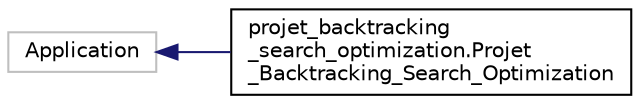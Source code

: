 digraph "Graphical Class Hierarchy"
{
  edge [fontname="Helvetica",fontsize="10",labelfontname="Helvetica",labelfontsize="10"];
  node [fontname="Helvetica",fontsize="10",shape=record];
  rankdir="LR";
  Node7 [label="Application",height=0.2,width=0.4,color="grey75", fillcolor="white", style="filled"];
  Node7 -> Node0 [dir="back",color="midnightblue",fontsize="10",style="solid",fontname="Helvetica"];
  Node0 [label="projet_backtracking\l_search_optimization.Projet\l_Backtracking_Search_Optimization",height=0.2,width=0.4,color="black", fillcolor="white", style="filled",URL="$classprojet__backtracking__search__optimization_1_1_projet___backtracking___search___optimization.html"];
}
